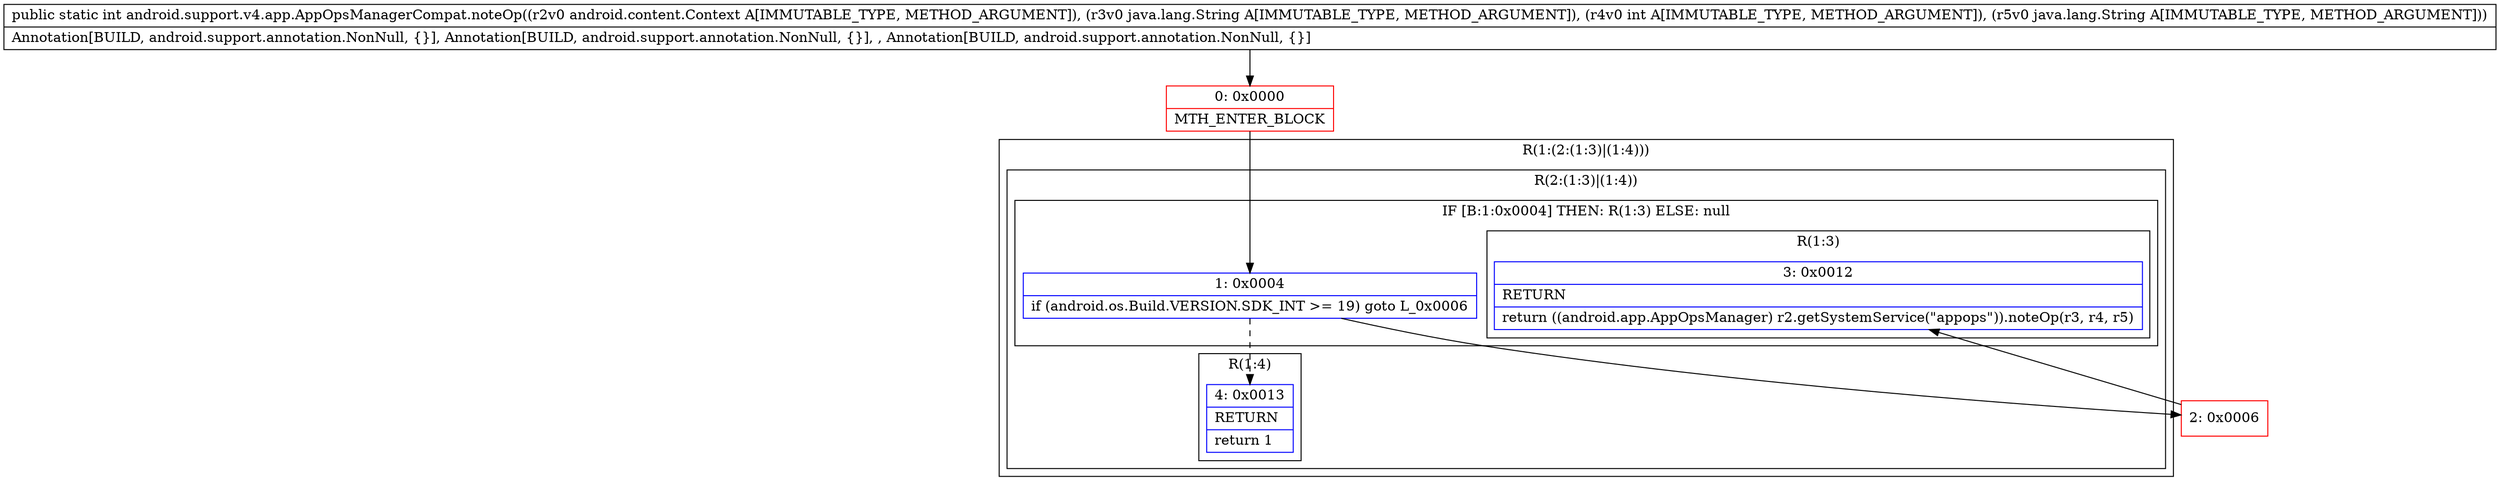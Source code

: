 digraph "CFG forandroid.support.v4.app.AppOpsManagerCompat.noteOp(Landroid\/content\/Context;Ljava\/lang\/String;ILjava\/lang\/String;)I" {
subgraph cluster_Region_1407754510 {
label = "R(1:(2:(1:3)|(1:4)))";
node [shape=record,color=blue];
subgraph cluster_Region_1488123789 {
label = "R(2:(1:3)|(1:4))";
node [shape=record,color=blue];
subgraph cluster_IfRegion_462857116 {
label = "IF [B:1:0x0004] THEN: R(1:3) ELSE: null";
node [shape=record,color=blue];
Node_1 [shape=record,label="{1\:\ 0x0004|if (android.os.Build.VERSION.SDK_INT \>= 19) goto L_0x0006\l}"];
subgraph cluster_Region_1885594365 {
label = "R(1:3)";
node [shape=record,color=blue];
Node_3 [shape=record,label="{3\:\ 0x0012|RETURN\l|return ((android.app.AppOpsManager) r2.getSystemService(\"appops\")).noteOp(r3, r4, r5)\l}"];
}
}
subgraph cluster_Region_1712708910 {
label = "R(1:4)";
node [shape=record,color=blue];
Node_4 [shape=record,label="{4\:\ 0x0013|RETURN\l|return 1\l}"];
}
}
}
Node_0 [shape=record,color=red,label="{0\:\ 0x0000|MTH_ENTER_BLOCK\l}"];
Node_2 [shape=record,color=red,label="{2\:\ 0x0006}"];
MethodNode[shape=record,label="{public static int android.support.v4.app.AppOpsManagerCompat.noteOp((r2v0 android.content.Context A[IMMUTABLE_TYPE, METHOD_ARGUMENT]), (r3v0 java.lang.String A[IMMUTABLE_TYPE, METHOD_ARGUMENT]), (r4v0 int A[IMMUTABLE_TYPE, METHOD_ARGUMENT]), (r5v0 java.lang.String A[IMMUTABLE_TYPE, METHOD_ARGUMENT]))  | Annotation[BUILD, android.support.annotation.NonNull, \{\}], Annotation[BUILD, android.support.annotation.NonNull, \{\}], , Annotation[BUILD, android.support.annotation.NonNull, \{\}]\l}"];
MethodNode -> Node_0;
Node_1 -> Node_2;
Node_1 -> Node_4[style=dashed];
Node_0 -> Node_1;
Node_2 -> Node_3;
}

